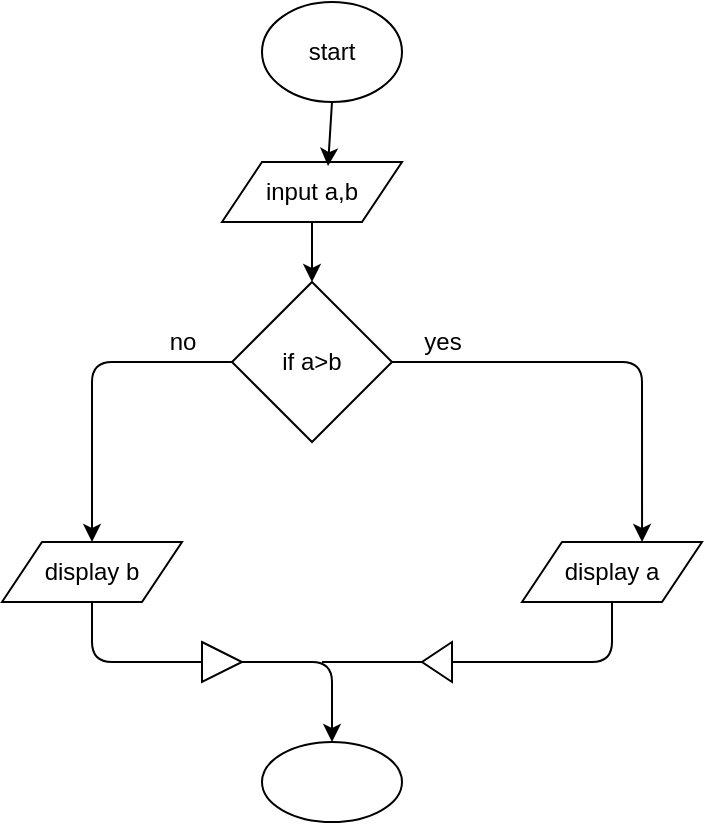 <mxfile version="14.8.4" type="device"><diagram id="lbZmc4Deggn5k_ufUqFU" name="Page-1"><mxGraphModel dx="868" dy="460" grid="1" gridSize="10" guides="1" tooltips="1" connect="1" arrows="1" fold="1" page="1" pageScale="1" pageWidth="850" pageHeight="1100" math="0" shadow="0"><root><mxCell id="0"/><mxCell id="1" parent="0"/><mxCell id="Uwrb60JbndH6mNZ3M1Ng-12" value="start" style="ellipse;whiteSpace=wrap;html=1;" vertex="1" parent="1"><mxGeometry x="370" y="40" width="70" height="50" as="geometry"/></mxCell><mxCell id="Uwrb60JbndH6mNZ3M1Ng-13" value="input a,b" style="shape=parallelogram;perimeter=parallelogramPerimeter;whiteSpace=wrap;html=1;fixedSize=1;" vertex="1" parent="1"><mxGeometry x="350" y="120" width="90" height="30" as="geometry"/></mxCell><mxCell id="Uwrb60JbndH6mNZ3M1Ng-14" value="if a&amp;gt;b" style="rhombus;whiteSpace=wrap;html=1;" vertex="1" parent="1"><mxGeometry x="355" y="180" width="80" height="80" as="geometry"/></mxCell><mxCell id="Uwrb60JbndH6mNZ3M1Ng-16" value="display b" style="shape=parallelogram;perimeter=parallelogramPerimeter;whiteSpace=wrap;html=1;fixedSize=1;" vertex="1" parent="1"><mxGeometry x="240" y="310" width="90" height="30" as="geometry"/></mxCell><mxCell id="Uwrb60JbndH6mNZ3M1Ng-17" value="display a" style="shape=parallelogram;perimeter=parallelogramPerimeter;whiteSpace=wrap;html=1;fixedSize=1;" vertex="1" parent="1"><mxGeometry x="500" y="310" width="90" height="30" as="geometry"/></mxCell><mxCell id="Uwrb60JbndH6mNZ3M1Ng-18" value="" style="ellipse;whiteSpace=wrap;html=1;" vertex="1" parent="1"><mxGeometry x="370" y="410" width="70" height="40" as="geometry"/></mxCell><mxCell id="Uwrb60JbndH6mNZ3M1Ng-19" value="" style="endArrow=classic;html=1;exitX=0.5;exitY=1;exitDx=0;exitDy=0;entryX=0.589;entryY=0.067;entryDx=0;entryDy=0;entryPerimeter=0;" edge="1" parent="1" source="Uwrb60JbndH6mNZ3M1Ng-12" target="Uwrb60JbndH6mNZ3M1Ng-13"><mxGeometry width="50" height="50" relative="1" as="geometry"><mxPoint x="400" y="290" as="sourcePoint"/><mxPoint x="450" y="240" as="targetPoint"/></mxGeometry></mxCell><mxCell id="Uwrb60JbndH6mNZ3M1Ng-20" value="" style="endArrow=classic;html=1;exitX=0.5;exitY=1;exitDx=0;exitDy=0;entryX=0.5;entryY=0;entryDx=0;entryDy=0;" edge="1" parent="1" source="Uwrb60JbndH6mNZ3M1Ng-13" target="Uwrb60JbndH6mNZ3M1Ng-14"><mxGeometry width="50" height="50" relative="1" as="geometry"><mxPoint x="400" y="290" as="sourcePoint"/><mxPoint x="450" y="240" as="targetPoint"/></mxGeometry></mxCell><mxCell id="Uwrb60JbndH6mNZ3M1Ng-21" value="" style="endArrow=classic;html=1;exitX=1;exitY=0.5;exitDx=0;exitDy=0;entryX=0.667;entryY=0;entryDx=0;entryDy=0;entryPerimeter=0;" edge="1" parent="1" source="Uwrb60JbndH6mNZ3M1Ng-14" target="Uwrb60JbndH6mNZ3M1Ng-17"><mxGeometry width="50" height="50" relative="1" as="geometry"><mxPoint x="400" y="290" as="sourcePoint"/><mxPoint x="450" y="240" as="targetPoint"/><Array as="points"><mxPoint x="560" y="220"/></Array></mxGeometry></mxCell><mxCell id="Uwrb60JbndH6mNZ3M1Ng-22" value="" style="endArrow=classic;html=1;exitX=0;exitY=0.5;exitDx=0;exitDy=0;entryX=0.5;entryY=0;entryDx=0;entryDy=0;" edge="1" parent="1" source="Uwrb60JbndH6mNZ3M1Ng-14" target="Uwrb60JbndH6mNZ3M1Ng-16"><mxGeometry width="50" height="50" relative="1" as="geometry"><mxPoint x="400" y="290" as="sourcePoint"/><mxPoint x="450" y="240" as="targetPoint"/><Array as="points"><mxPoint x="285" y="220"/></Array></mxGeometry></mxCell><mxCell id="Uwrb60JbndH6mNZ3M1Ng-25" value="" style="endArrow=classic;html=1;exitX=0.5;exitY=1;exitDx=0;exitDy=0;entryX=0.5;entryY=0;entryDx=0;entryDy=0;" edge="1" parent="1" source="Uwrb60JbndH6mNZ3M1Ng-16" target="Uwrb60JbndH6mNZ3M1Ng-18"><mxGeometry width="50" height="50" relative="1" as="geometry"><mxPoint x="400" y="290" as="sourcePoint"/><mxPoint x="450" y="240" as="targetPoint"/><Array as="points"><mxPoint x="285" y="370"/><mxPoint x="405" y="370"/></Array></mxGeometry></mxCell><mxCell id="Uwrb60JbndH6mNZ3M1Ng-27" value="" style="endArrow=none;html=1;entryX=0.5;entryY=1;entryDx=0;entryDy=0;" edge="1" parent="1" target="Uwrb60JbndH6mNZ3M1Ng-17"><mxGeometry width="50" height="50" relative="1" as="geometry"><mxPoint x="400" y="370" as="sourcePoint"/><mxPoint x="450" y="240" as="targetPoint"/><Array as="points"><mxPoint x="545" y="370"/></Array></mxGeometry></mxCell><mxCell id="Uwrb60JbndH6mNZ3M1Ng-28" value="" style="triangle;whiteSpace=wrap;html=1;direction=west;" vertex="1" parent="1"><mxGeometry x="450" y="360" width="15" height="20" as="geometry"/></mxCell><mxCell id="Uwrb60JbndH6mNZ3M1Ng-29" value="" style="triangle;whiteSpace=wrap;html=1;" vertex="1" parent="1"><mxGeometry x="340" y="360" width="20" height="20" as="geometry"/></mxCell><mxCell id="Uwrb60JbndH6mNZ3M1Ng-30" value="yes" style="text;html=1;align=center;verticalAlign=middle;resizable=0;points=[];autosize=1;strokeColor=none;" vertex="1" parent="1"><mxGeometry x="445" y="200" width="30" height="20" as="geometry"/></mxCell><mxCell id="Uwrb60JbndH6mNZ3M1Ng-31" value="no" style="text;html=1;align=center;verticalAlign=middle;resizable=0;points=[];autosize=1;strokeColor=none;" vertex="1" parent="1"><mxGeometry x="315" y="200" width="30" height="20" as="geometry"/></mxCell></root></mxGraphModel></diagram></mxfile>